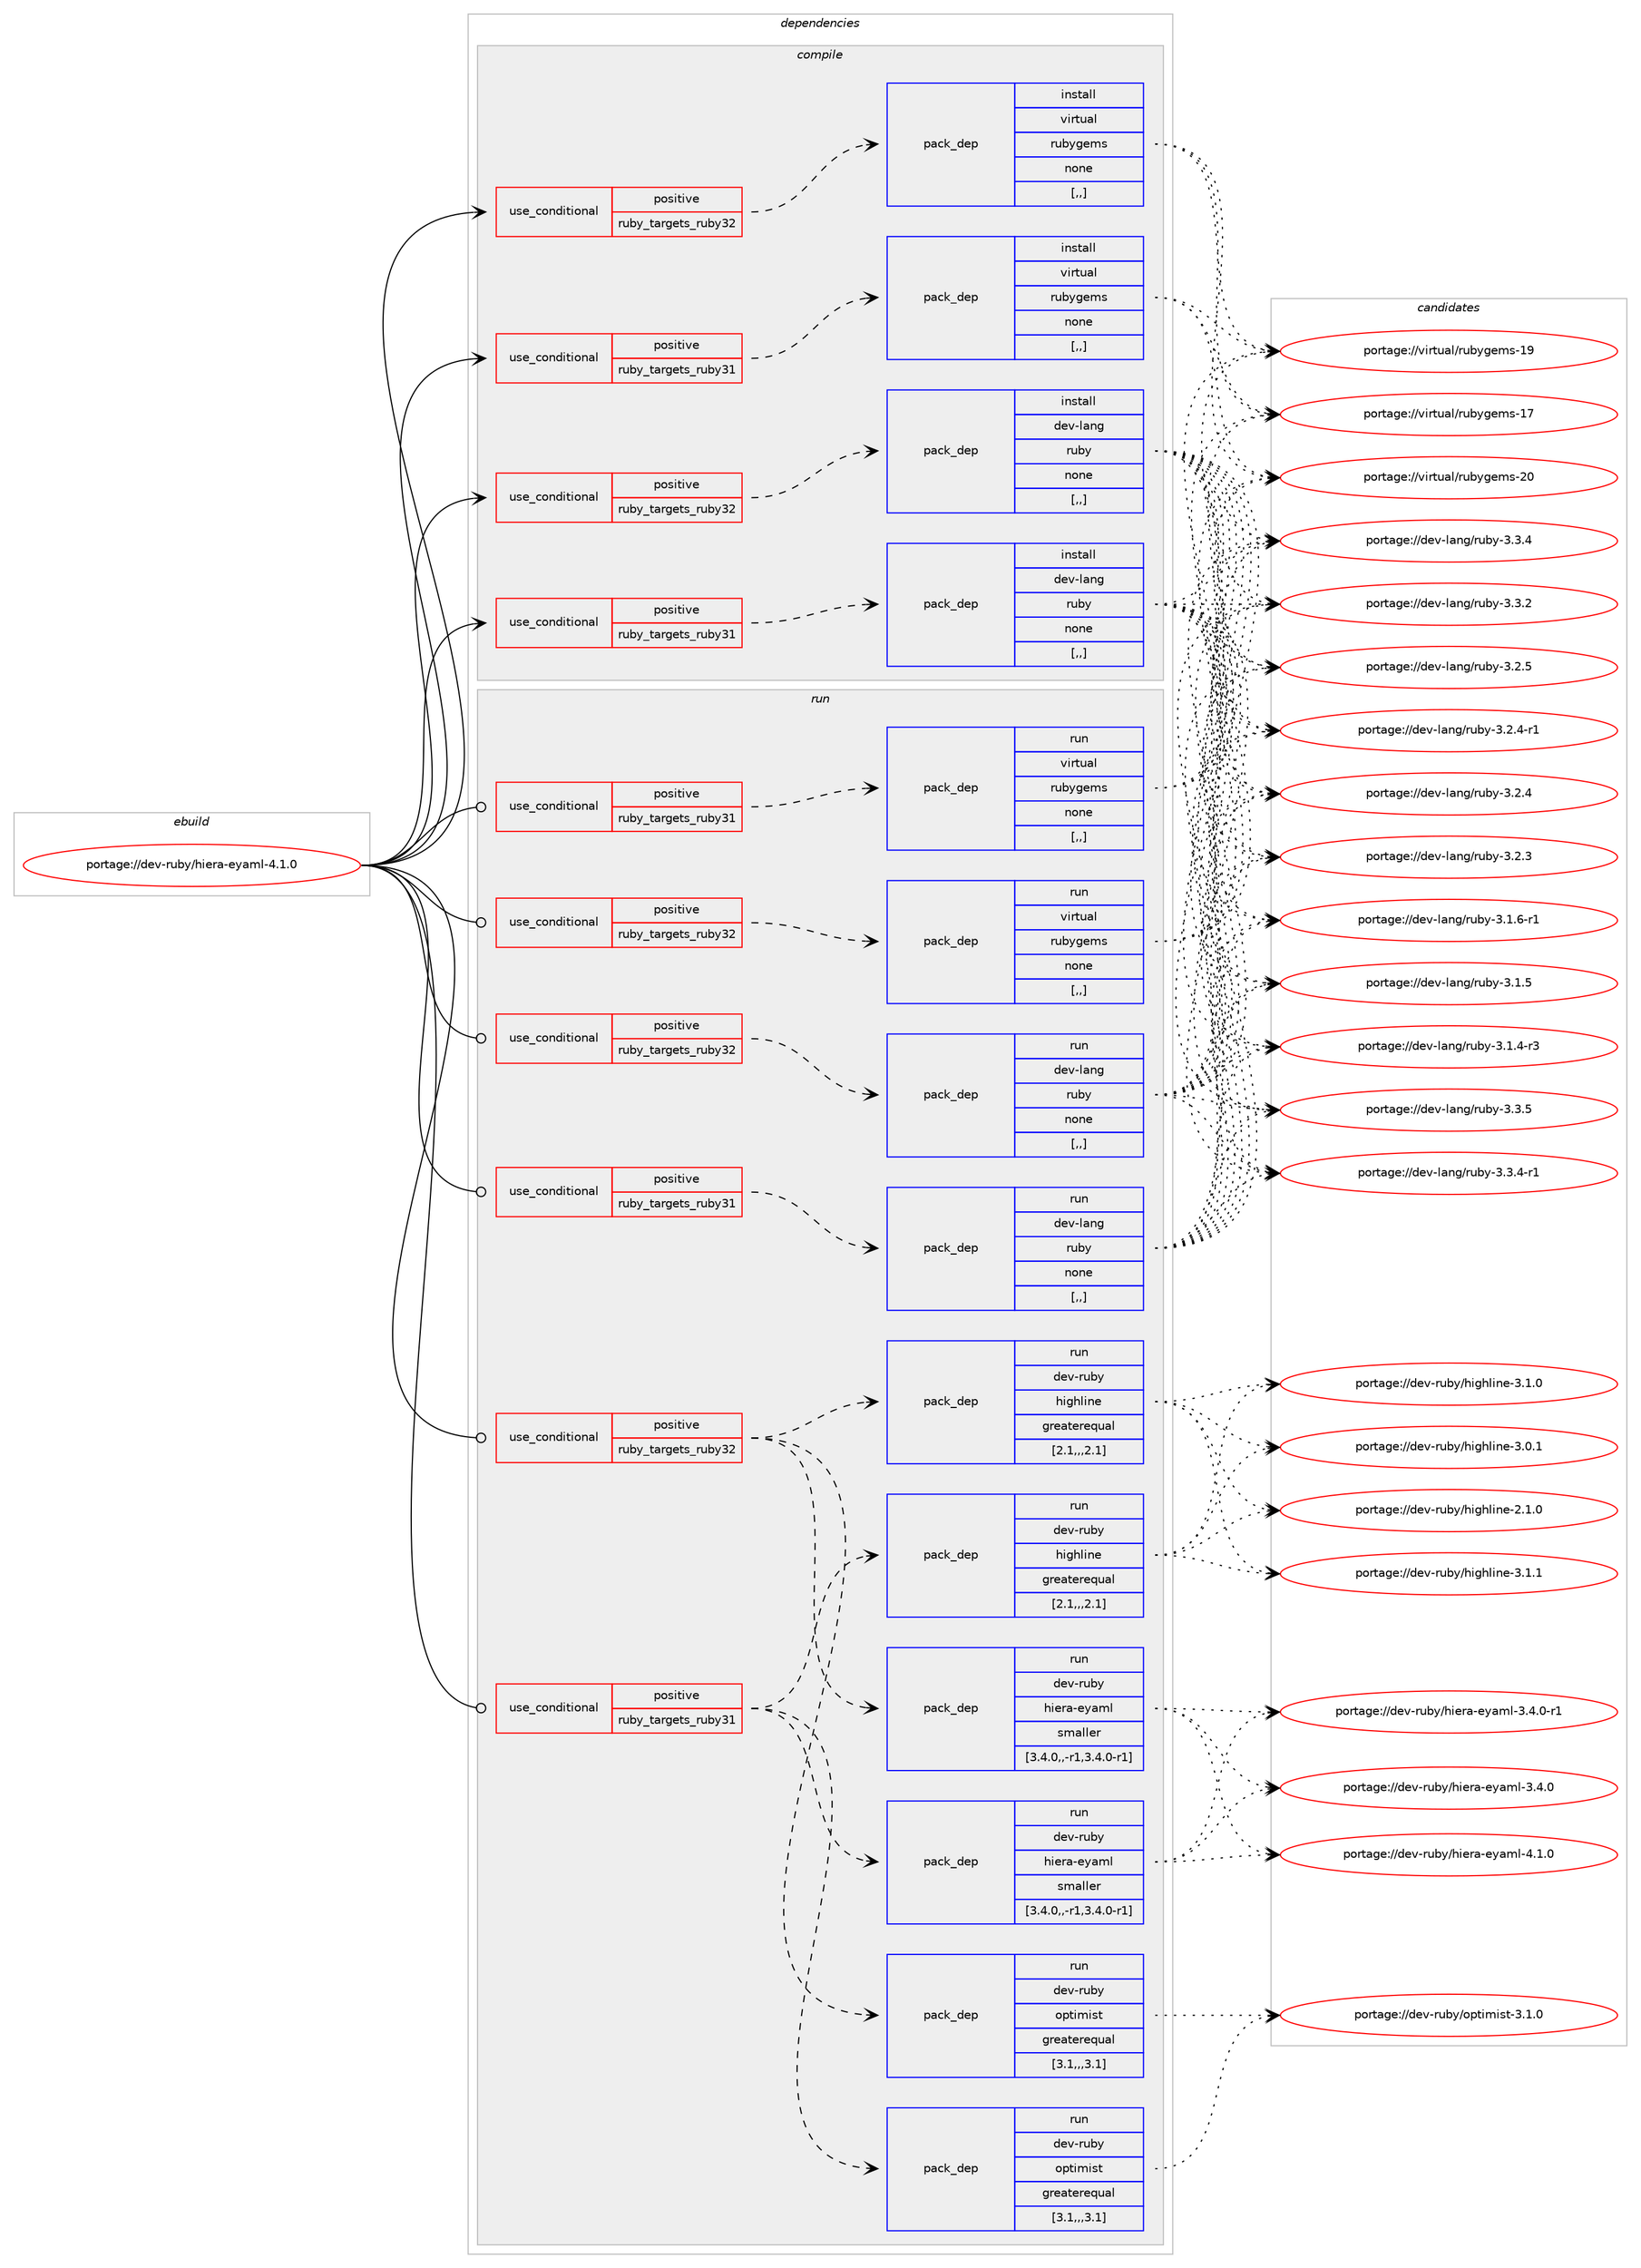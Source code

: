 digraph prolog {

# *************
# Graph options
# *************

newrank=true;
concentrate=true;
compound=true;
graph [rankdir=LR,fontname=Helvetica,fontsize=10,ranksep=1.5];#, ranksep=2.5, nodesep=0.2];
edge  [arrowhead=vee];
node  [fontname=Helvetica,fontsize=10];

# **********
# The ebuild
# **********

subgraph cluster_leftcol {
color=gray;
label=<<i>ebuild</i>>;
id [label="portage://dev-ruby/hiera-eyaml-4.1.0", color=red, width=4, href="../dev-ruby/hiera-eyaml-4.1.0.svg"];
}

# ****************
# The dependencies
# ****************

subgraph cluster_midcol {
color=gray;
label=<<i>dependencies</i>>;
subgraph cluster_compile {
fillcolor="#eeeeee";
style=filled;
label=<<i>compile</i>>;
subgraph cond179601 {
dependency681722 [label=<<TABLE BORDER="0" CELLBORDER="1" CELLSPACING="0" CELLPADDING="4"><TR><TD ROWSPAN="3" CELLPADDING="10">use_conditional</TD></TR><TR><TD>positive</TD></TR><TR><TD>ruby_targets_ruby31</TD></TR></TABLE>>, shape=none, color=red];
subgraph pack497198 {
dependency681723 [label=<<TABLE BORDER="0" CELLBORDER="1" CELLSPACING="0" CELLPADDING="4" WIDTH="220"><TR><TD ROWSPAN="6" CELLPADDING="30">pack_dep</TD></TR><TR><TD WIDTH="110">install</TD></TR><TR><TD>dev-lang</TD></TR><TR><TD>ruby</TD></TR><TR><TD>none</TD></TR><TR><TD>[,,]</TD></TR></TABLE>>, shape=none, color=blue];
}
dependency681722:e -> dependency681723:w [weight=20,style="dashed",arrowhead="vee"];
}
id:e -> dependency681722:w [weight=20,style="solid",arrowhead="vee"];
subgraph cond179602 {
dependency681724 [label=<<TABLE BORDER="0" CELLBORDER="1" CELLSPACING="0" CELLPADDING="4"><TR><TD ROWSPAN="3" CELLPADDING="10">use_conditional</TD></TR><TR><TD>positive</TD></TR><TR><TD>ruby_targets_ruby31</TD></TR></TABLE>>, shape=none, color=red];
subgraph pack497199 {
dependency681725 [label=<<TABLE BORDER="0" CELLBORDER="1" CELLSPACING="0" CELLPADDING="4" WIDTH="220"><TR><TD ROWSPAN="6" CELLPADDING="30">pack_dep</TD></TR><TR><TD WIDTH="110">install</TD></TR><TR><TD>virtual</TD></TR><TR><TD>rubygems</TD></TR><TR><TD>none</TD></TR><TR><TD>[,,]</TD></TR></TABLE>>, shape=none, color=blue];
}
dependency681724:e -> dependency681725:w [weight=20,style="dashed",arrowhead="vee"];
}
id:e -> dependency681724:w [weight=20,style="solid",arrowhead="vee"];
subgraph cond179603 {
dependency681726 [label=<<TABLE BORDER="0" CELLBORDER="1" CELLSPACING="0" CELLPADDING="4"><TR><TD ROWSPAN="3" CELLPADDING="10">use_conditional</TD></TR><TR><TD>positive</TD></TR><TR><TD>ruby_targets_ruby32</TD></TR></TABLE>>, shape=none, color=red];
subgraph pack497200 {
dependency681727 [label=<<TABLE BORDER="0" CELLBORDER="1" CELLSPACING="0" CELLPADDING="4" WIDTH="220"><TR><TD ROWSPAN="6" CELLPADDING="30">pack_dep</TD></TR><TR><TD WIDTH="110">install</TD></TR><TR><TD>dev-lang</TD></TR><TR><TD>ruby</TD></TR><TR><TD>none</TD></TR><TR><TD>[,,]</TD></TR></TABLE>>, shape=none, color=blue];
}
dependency681726:e -> dependency681727:w [weight=20,style="dashed",arrowhead="vee"];
}
id:e -> dependency681726:w [weight=20,style="solid",arrowhead="vee"];
subgraph cond179604 {
dependency681728 [label=<<TABLE BORDER="0" CELLBORDER="1" CELLSPACING="0" CELLPADDING="4"><TR><TD ROWSPAN="3" CELLPADDING="10">use_conditional</TD></TR><TR><TD>positive</TD></TR><TR><TD>ruby_targets_ruby32</TD></TR></TABLE>>, shape=none, color=red];
subgraph pack497201 {
dependency681729 [label=<<TABLE BORDER="0" CELLBORDER="1" CELLSPACING="0" CELLPADDING="4" WIDTH="220"><TR><TD ROWSPAN="6" CELLPADDING="30">pack_dep</TD></TR><TR><TD WIDTH="110">install</TD></TR><TR><TD>virtual</TD></TR><TR><TD>rubygems</TD></TR><TR><TD>none</TD></TR><TR><TD>[,,]</TD></TR></TABLE>>, shape=none, color=blue];
}
dependency681728:e -> dependency681729:w [weight=20,style="dashed",arrowhead="vee"];
}
id:e -> dependency681728:w [weight=20,style="solid",arrowhead="vee"];
}
subgraph cluster_compileandrun {
fillcolor="#eeeeee";
style=filled;
label=<<i>compile and run</i>>;
}
subgraph cluster_run {
fillcolor="#eeeeee";
style=filled;
label=<<i>run</i>>;
subgraph cond179605 {
dependency681730 [label=<<TABLE BORDER="0" CELLBORDER="1" CELLSPACING="0" CELLPADDING="4"><TR><TD ROWSPAN="3" CELLPADDING="10">use_conditional</TD></TR><TR><TD>positive</TD></TR><TR><TD>ruby_targets_ruby31</TD></TR></TABLE>>, shape=none, color=red];
subgraph pack497202 {
dependency681731 [label=<<TABLE BORDER="0" CELLBORDER="1" CELLSPACING="0" CELLPADDING="4" WIDTH="220"><TR><TD ROWSPAN="6" CELLPADDING="30">pack_dep</TD></TR><TR><TD WIDTH="110">run</TD></TR><TR><TD>dev-lang</TD></TR><TR><TD>ruby</TD></TR><TR><TD>none</TD></TR><TR><TD>[,,]</TD></TR></TABLE>>, shape=none, color=blue];
}
dependency681730:e -> dependency681731:w [weight=20,style="dashed",arrowhead="vee"];
}
id:e -> dependency681730:w [weight=20,style="solid",arrowhead="odot"];
subgraph cond179606 {
dependency681732 [label=<<TABLE BORDER="0" CELLBORDER="1" CELLSPACING="0" CELLPADDING="4"><TR><TD ROWSPAN="3" CELLPADDING="10">use_conditional</TD></TR><TR><TD>positive</TD></TR><TR><TD>ruby_targets_ruby31</TD></TR></TABLE>>, shape=none, color=red];
subgraph pack497203 {
dependency681733 [label=<<TABLE BORDER="0" CELLBORDER="1" CELLSPACING="0" CELLPADDING="4" WIDTH="220"><TR><TD ROWSPAN="6" CELLPADDING="30">pack_dep</TD></TR><TR><TD WIDTH="110">run</TD></TR><TR><TD>dev-ruby</TD></TR><TR><TD>highline</TD></TR><TR><TD>greaterequal</TD></TR><TR><TD>[2.1,,,2.1]</TD></TR></TABLE>>, shape=none, color=blue];
}
dependency681732:e -> dependency681733:w [weight=20,style="dashed",arrowhead="vee"];
subgraph pack497204 {
dependency681734 [label=<<TABLE BORDER="0" CELLBORDER="1" CELLSPACING="0" CELLPADDING="4" WIDTH="220"><TR><TD ROWSPAN="6" CELLPADDING="30">pack_dep</TD></TR><TR><TD WIDTH="110">run</TD></TR><TR><TD>dev-ruby</TD></TR><TR><TD>optimist</TD></TR><TR><TD>greaterequal</TD></TR><TR><TD>[3.1,,,3.1]</TD></TR></TABLE>>, shape=none, color=blue];
}
dependency681732:e -> dependency681734:w [weight=20,style="dashed",arrowhead="vee"];
subgraph pack497205 {
dependency681735 [label=<<TABLE BORDER="0" CELLBORDER="1" CELLSPACING="0" CELLPADDING="4" WIDTH="220"><TR><TD ROWSPAN="6" CELLPADDING="30">pack_dep</TD></TR><TR><TD WIDTH="110">run</TD></TR><TR><TD>dev-ruby</TD></TR><TR><TD>hiera-eyaml</TD></TR><TR><TD>smaller</TD></TR><TR><TD>[3.4.0,,-r1,3.4.0-r1]</TD></TR></TABLE>>, shape=none, color=blue];
}
dependency681732:e -> dependency681735:w [weight=20,style="dashed",arrowhead="vee"];
}
id:e -> dependency681732:w [weight=20,style="solid",arrowhead="odot"];
subgraph cond179607 {
dependency681736 [label=<<TABLE BORDER="0" CELLBORDER="1" CELLSPACING="0" CELLPADDING="4"><TR><TD ROWSPAN="3" CELLPADDING="10">use_conditional</TD></TR><TR><TD>positive</TD></TR><TR><TD>ruby_targets_ruby31</TD></TR></TABLE>>, shape=none, color=red];
subgraph pack497206 {
dependency681737 [label=<<TABLE BORDER="0" CELLBORDER="1" CELLSPACING="0" CELLPADDING="4" WIDTH="220"><TR><TD ROWSPAN="6" CELLPADDING="30">pack_dep</TD></TR><TR><TD WIDTH="110">run</TD></TR><TR><TD>virtual</TD></TR><TR><TD>rubygems</TD></TR><TR><TD>none</TD></TR><TR><TD>[,,]</TD></TR></TABLE>>, shape=none, color=blue];
}
dependency681736:e -> dependency681737:w [weight=20,style="dashed",arrowhead="vee"];
}
id:e -> dependency681736:w [weight=20,style="solid",arrowhead="odot"];
subgraph cond179608 {
dependency681738 [label=<<TABLE BORDER="0" CELLBORDER="1" CELLSPACING="0" CELLPADDING="4"><TR><TD ROWSPAN="3" CELLPADDING="10">use_conditional</TD></TR><TR><TD>positive</TD></TR><TR><TD>ruby_targets_ruby32</TD></TR></TABLE>>, shape=none, color=red];
subgraph pack497207 {
dependency681739 [label=<<TABLE BORDER="0" CELLBORDER="1" CELLSPACING="0" CELLPADDING="4" WIDTH="220"><TR><TD ROWSPAN="6" CELLPADDING="30">pack_dep</TD></TR><TR><TD WIDTH="110">run</TD></TR><TR><TD>dev-lang</TD></TR><TR><TD>ruby</TD></TR><TR><TD>none</TD></TR><TR><TD>[,,]</TD></TR></TABLE>>, shape=none, color=blue];
}
dependency681738:e -> dependency681739:w [weight=20,style="dashed",arrowhead="vee"];
}
id:e -> dependency681738:w [weight=20,style="solid",arrowhead="odot"];
subgraph cond179609 {
dependency681740 [label=<<TABLE BORDER="0" CELLBORDER="1" CELLSPACING="0" CELLPADDING="4"><TR><TD ROWSPAN="3" CELLPADDING="10">use_conditional</TD></TR><TR><TD>positive</TD></TR><TR><TD>ruby_targets_ruby32</TD></TR></TABLE>>, shape=none, color=red];
subgraph pack497208 {
dependency681741 [label=<<TABLE BORDER="0" CELLBORDER="1" CELLSPACING="0" CELLPADDING="4" WIDTH="220"><TR><TD ROWSPAN="6" CELLPADDING="30">pack_dep</TD></TR><TR><TD WIDTH="110">run</TD></TR><TR><TD>dev-ruby</TD></TR><TR><TD>highline</TD></TR><TR><TD>greaterequal</TD></TR><TR><TD>[2.1,,,2.1]</TD></TR></TABLE>>, shape=none, color=blue];
}
dependency681740:e -> dependency681741:w [weight=20,style="dashed",arrowhead="vee"];
subgraph pack497209 {
dependency681742 [label=<<TABLE BORDER="0" CELLBORDER="1" CELLSPACING="0" CELLPADDING="4" WIDTH="220"><TR><TD ROWSPAN="6" CELLPADDING="30">pack_dep</TD></TR><TR><TD WIDTH="110">run</TD></TR><TR><TD>dev-ruby</TD></TR><TR><TD>optimist</TD></TR><TR><TD>greaterequal</TD></TR><TR><TD>[3.1,,,3.1]</TD></TR></TABLE>>, shape=none, color=blue];
}
dependency681740:e -> dependency681742:w [weight=20,style="dashed",arrowhead="vee"];
subgraph pack497210 {
dependency681743 [label=<<TABLE BORDER="0" CELLBORDER="1" CELLSPACING="0" CELLPADDING="4" WIDTH="220"><TR><TD ROWSPAN="6" CELLPADDING="30">pack_dep</TD></TR><TR><TD WIDTH="110">run</TD></TR><TR><TD>dev-ruby</TD></TR><TR><TD>hiera-eyaml</TD></TR><TR><TD>smaller</TD></TR><TR><TD>[3.4.0,,-r1,3.4.0-r1]</TD></TR></TABLE>>, shape=none, color=blue];
}
dependency681740:e -> dependency681743:w [weight=20,style="dashed",arrowhead="vee"];
}
id:e -> dependency681740:w [weight=20,style="solid",arrowhead="odot"];
subgraph cond179610 {
dependency681744 [label=<<TABLE BORDER="0" CELLBORDER="1" CELLSPACING="0" CELLPADDING="4"><TR><TD ROWSPAN="3" CELLPADDING="10">use_conditional</TD></TR><TR><TD>positive</TD></TR><TR><TD>ruby_targets_ruby32</TD></TR></TABLE>>, shape=none, color=red];
subgraph pack497211 {
dependency681745 [label=<<TABLE BORDER="0" CELLBORDER="1" CELLSPACING="0" CELLPADDING="4" WIDTH="220"><TR><TD ROWSPAN="6" CELLPADDING="30">pack_dep</TD></TR><TR><TD WIDTH="110">run</TD></TR><TR><TD>virtual</TD></TR><TR><TD>rubygems</TD></TR><TR><TD>none</TD></TR><TR><TD>[,,]</TD></TR></TABLE>>, shape=none, color=blue];
}
dependency681744:e -> dependency681745:w [weight=20,style="dashed",arrowhead="vee"];
}
id:e -> dependency681744:w [weight=20,style="solid",arrowhead="odot"];
}
}

# **************
# The candidates
# **************

subgraph cluster_choices {
rank=same;
color=gray;
label=<<i>candidates</i>>;

subgraph choice497198 {
color=black;
nodesep=1;
choice10010111845108971101034711411798121455146514653 [label="portage://dev-lang/ruby-3.3.5", color=red, width=4,href="../dev-lang/ruby-3.3.5.svg"];
choice100101118451089711010347114117981214551465146524511449 [label="portage://dev-lang/ruby-3.3.4-r1", color=red, width=4,href="../dev-lang/ruby-3.3.4-r1.svg"];
choice10010111845108971101034711411798121455146514652 [label="portage://dev-lang/ruby-3.3.4", color=red, width=4,href="../dev-lang/ruby-3.3.4.svg"];
choice10010111845108971101034711411798121455146514650 [label="portage://dev-lang/ruby-3.3.2", color=red, width=4,href="../dev-lang/ruby-3.3.2.svg"];
choice10010111845108971101034711411798121455146504653 [label="portage://dev-lang/ruby-3.2.5", color=red, width=4,href="../dev-lang/ruby-3.2.5.svg"];
choice100101118451089711010347114117981214551465046524511449 [label="portage://dev-lang/ruby-3.2.4-r1", color=red, width=4,href="../dev-lang/ruby-3.2.4-r1.svg"];
choice10010111845108971101034711411798121455146504652 [label="portage://dev-lang/ruby-3.2.4", color=red, width=4,href="../dev-lang/ruby-3.2.4.svg"];
choice10010111845108971101034711411798121455146504651 [label="portage://dev-lang/ruby-3.2.3", color=red, width=4,href="../dev-lang/ruby-3.2.3.svg"];
choice100101118451089711010347114117981214551464946544511449 [label="portage://dev-lang/ruby-3.1.6-r1", color=red, width=4,href="../dev-lang/ruby-3.1.6-r1.svg"];
choice10010111845108971101034711411798121455146494653 [label="portage://dev-lang/ruby-3.1.5", color=red, width=4,href="../dev-lang/ruby-3.1.5.svg"];
choice100101118451089711010347114117981214551464946524511451 [label="portage://dev-lang/ruby-3.1.4-r3", color=red, width=4,href="../dev-lang/ruby-3.1.4-r3.svg"];
dependency681723:e -> choice10010111845108971101034711411798121455146514653:w [style=dotted,weight="100"];
dependency681723:e -> choice100101118451089711010347114117981214551465146524511449:w [style=dotted,weight="100"];
dependency681723:e -> choice10010111845108971101034711411798121455146514652:w [style=dotted,weight="100"];
dependency681723:e -> choice10010111845108971101034711411798121455146514650:w [style=dotted,weight="100"];
dependency681723:e -> choice10010111845108971101034711411798121455146504653:w [style=dotted,weight="100"];
dependency681723:e -> choice100101118451089711010347114117981214551465046524511449:w [style=dotted,weight="100"];
dependency681723:e -> choice10010111845108971101034711411798121455146504652:w [style=dotted,weight="100"];
dependency681723:e -> choice10010111845108971101034711411798121455146504651:w [style=dotted,weight="100"];
dependency681723:e -> choice100101118451089711010347114117981214551464946544511449:w [style=dotted,weight="100"];
dependency681723:e -> choice10010111845108971101034711411798121455146494653:w [style=dotted,weight="100"];
dependency681723:e -> choice100101118451089711010347114117981214551464946524511451:w [style=dotted,weight="100"];
}
subgraph choice497199 {
color=black;
nodesep=1;
choice118105114116117971084711411798121103101109115455048 [label="portage://virtual/rubygems-20", color=red, width=4,href="../virtual/rubygems-20.svg"];
choice118105114116117971084711411798121103101109115454957 [label="portage://virtual/rubygems-19", color=red, width=4,href="../virtual/rubygems-19.svg"];
choice118105114116117971084711411798121103101109115454955 [label="portage://virtual/rubygems-17", color=red, width=4,href="../virtual/rubygems-17.svg"];
dependency681725:e -> choice118105114116117971084711411798121103101109115455048:w [style=dotted,weight="100"];
dependency681725:e -> choice118105114116117971084711411798121103101109115454957:w [style=dotted,weight="100"];
dependency681725:e -> choice118105114116117971084711411798121103101109115454955:w [style=dotted,weight="100"];
}
subgraph choice497200 {
color=black;
nodesep=1;
choice10010111845108971101034711411798121455146514653 [label="portage://dev-lang/ruby-3.3.5", color=red, width=4,href="../dev-lang/ruby-3.3.5.svg"];
choice100101118451089711010347114117981214551465146524511449 [label="portage://dev-lang/ruby-3.3.4-r1", color=red, width=4,href="../dev-lang/ruby-3.3.4-r1.svg"];
choice10010111845108971101034711411798121455146514652 [label="portage://dev-lang/ruby-3.3.4", color=red, width=4,href="../dev-lang/ruby-3.3.4.svg"];
choice10010111845108971101034711411798121455146514650 [label="portage://dev-lang/ruby-3.3.2", color=red, width=4,href="../dev-lang/ruby-3.3.2.svg"];
choice10010111845108971101034711411798121455146504653 [label="portage://dev-lang/ruby-3.2.5", color=red, width=4,href="../dev-lang/ruby-3.2.5.svg"];
choice100101118451089711010347114117981214551465046524511449 [label="portage://dev-lang/ruby-3.2.4-r1", color=red, width=4,href="../dev-lang/ruby-3.2.4-r1.svg"];
choice10010111845108971101034711411798121455146504652 [label="portage://dev-lang/ruby-3.2.4", color=red, width=4,href="../dev-lang/ruby-3.2.4.svg"];
choice10010111845108971101034711411798121455146504651 [label="portage://dev-lang/ruby-3.2.3", color=red, width=4,href="../dev-lang/ruby-3.2.3.svg"];
choice100101118451089711010347114117981214551464946544511449 [label="portage://dev-lang/ruby-3.1.6-r1", color=red, width=4,href="../dev-lang/ruby-3.1.6-r1.svg"];
choice10010111845108971101034711411798121455146494653 [label="portage://dev-lang/ruby-3.1.5", color=red, width=4,href="../dev-lang/ruby-3.1.5.svg"];
choice100101118451089711010347114117981214551464946524511451 [label="portage://dev-lang/ruby-3.1.4-r3", color=red, width=4,href="../dev-lang/ruby-3.1.4-r3.svg"];
dependency681727:e -> choice10010111845108971101034711411798121455146514653:w [style=dotted,weight="100"];
dependency681727:e -> choice100101118451089711010347114117981214551465146524511449:w [style=dotted,weight="100"];
dependency681727:e -> choice10010111845108971101034711411798121455146514652:w [style=dotted,weight="100"];
dependency681727:e -> choice10010111845108971101034711411798121455146514650:w [style=dotted,weight="100"];
dependency681727:e -> choice10010111845108971101034711411798121455146504653:w [style=dotted,weight="100"];
dependency681727:e -> choice100101118451089711010347114117981214551465046524511449:w [style=dotted,weight="100"];
dependency681727:e -> choice10010111845108971101034711411798121455146504652:w [style=dotted,weight="100"];
dependency681727:e -> choice10010111845108971101034711411798121455146504651:w [style=dotted,weight="100"];
dependency681727:e -> choice100101118451089711010347114117981214551464946544511449:w [style=dotted,weight="100"];
dependency681727:e -> choice10010111845108971101034711411798121455146494653:w [style=dotted,weight="100"];
dependency681727:e -> choice100101118451089711010347114117981214551464946524511451:w [style=dotted,weight="100"];
}
subgraph choice497201 {
color=black;
nodesep=1;
choice118105114116117971084711411798121103101109115455048 [label="portage://virtual/rubygems-20", color=red, width=4,href="../virtual/rubygems-20.svg"];
choice118105114116117971084711411798121103101109115454957 [label="portage://virtual/rubygems-19", color=red, width=4,href="../virtual/rubygems-19.svg"];
choice118105114116117971084711411798121103101109115454955 [label="portage://virtual/rubygems-17", color=red, width=4,href="../virtual/rubygems-17.svg"];
dependency681729:e -> choice118105114116117971084711411798121103101109115455048:w [style=dotted,weight="100"];
dependency681729:e -> choice118105114116117971084711411798121103101109115454957:w [style=dotted,weight="100"];
dependency681729:e -> choice118105114116117971084711411798121103101109115454955:w [style=dotted,weight="100"];
}
subgraph choice497202 {
color=black;
nodesep=1;
choice10010111845108971101034711411798121455146514653 [label="portage://dev-lang/ruby-3.3.5", color=red, width=4,href="../dev-lang/ruby-3.3.5.svg"];
choice100101118451089711010347114117981214551465146524511449 [label="portage://dev-lang/ruby-3.3.4-r1", color=red, width=4,href="../dev-lang/ruby-3.3.4-r1.svg"];
choice10010111845108971101034711411798121455146514652 [label="portage://dev-lang/ruby-3.3.4", color=red, width=4,href="../dev-lang/ruby-3.3.4.svg"];
choice10010111845108971101034711411798121455146514650 [label="portage://dev-lang/ruby-3.3.2", color=red, width=4,href="../dev-lang/ruby-3.3.2.svg"];
choice10010111845108971101034711411798121455146504653 [label="portage://dev-lang/ruby-3.2.5", color=red, width=4,href="../dev-lang/ruby-3.2.5.svg"];
choice100101118451089711010347114117981214551465046524511449 [label="portage://dev-lang/ruby-3.2.4-r1", color=red, width=4,href="../dev-lang/ruby-3.2.4-r1.svg"];
choice10010111845108971101034711411798121455146504652 [label="portage://dev-lang/ruby-3.2.4", color=red, width=4,href="../dev-lang/ruby-3.2.4.svg"];
choice10010111845108971101034711411798121455146504651 [label="portage://dev-lang/ruby-3.2.3", color=red, width=4,href="../dev-lang/ruby-3.2.3.svg"];
choice100101118451089711010347114117981214551464946544511449 [label="portage://dev-lang/ruby-3.1.6-r1", color=red, width=4,href="../dev-lang/ruby-3.1.6-r1.svg"];
choice10010111845108971101034711411798121455146494653 [label="portage://dev-lang/ruby-3.1.5", color=red, width=4,href="../dev-lang/ruby-3.1.5.svg"];
choice100101118451089711010347114117981214551464946524511451 [label="portage://dev-lang/ruby-3.1.4-r3", color=red, width=4,href="../dev-lang/ruby-3.1.4-r3.svg"];
dependency681731:e -> choice10010111845108971101034711411798121455146514653:w [style=dotted,weight="100"];
dependency681731:e -> choice100101118451089711010347114117981214551465146524511449:w [style=dotted,weight="100"];
dependency681731:e -> choice10010111845108971101034711411798121455146514652:w [style=dotted,weight="100"];
dependency681731:e -> choice10010111845108971101034711411798121455146514650:w [style=dotted,weight="100"];
dependency681731:e -> choice10010111845108971101034711411798121455146504653:w [style=dotted,weight="100"];
dependency681731:e -> choice100101118451089711010347114117981214551465046524511449:w [style=dotted,weight="100"];
dependency681731:e -> choice10010111845108971101034711411798121455146504652:w [style=dotted,weight="100"];
dependency681731:e -> choice10010111845108971101034711411798121455146504651:w [style=dotted,weight="100"];
dependency681731:e -> choice100101118451089711010347114117981214551464946544511449:w [style=dotted,weight="100"];
dependency681731:e -> choice10010111845108971101034711411798121455146494653:w [style=dotted,weight="100"];
dependency681731:e -> choice100101118451089711010347114117981214551464946524511451:w [style=dotted,weight="100"];
}
subgraph choice497203 {
color=black;
nodesep=1;
choice100101118451141179812147104105103104108105110101455146494649 [label="portage://dev-ruby/highline-3.1.1", color=red, width=4,href="../dev-ruby/highline-3.1.1.svg"];
choice100101118451141179812147104105103104108105110101455146494648 [label="portage://dev-ruby/highline-3.1.0", color=red, width=4,href="../dev-ruby/highline-3.1.0.svg"];
choice100101118451141179812147104105103104108105110101455146484649 [label="portage://dev-ruby/highline-3.0.1", color=red, width=4,href="../dev-ruby/highline-3.0.1.svg"];
choice100101118451141179812147104105103104108105110101455046494648 [label="portage://dev-ruby/highline-2.1.0", color=red, width=4,href="../dev-ruby/highline-2.1.0.svg"];
dependency681733:e -> choice100101118451141179812147104105103104108105110101455146494649:w [style=dotted,weight="100"];
dependency681733:e -> choice100101118451141179812147104105103104108105110101455146494648:w [style=dotted,weight="100"];
dependency681733:e -> choice100101118451141179812147104105103104108105110101455146484649:w [style=dotted,weight="100"];
dependency681733:e -> choice100101118451141179812147104105103104108105110101455046494648:w [style=dotted,weight="100"];
}
subgraph choice497204 {
color=black;
nodesep=1;
choice100101118451141179812147111112116105109105115116455146494648 [label="portage://dev-ruby/optimist-3.1.0", color=red, width=4,href="../dev-ruby/optimist-3.1.0.svg"];
dependency681734:e -> choice100101118451141179812147111112116105109105115116455146494648:w [style=dotted,weight="100"];
}
subgraph choice497205 {
color=black;
nodesep=1;
choice100101118451141179812147104105101114974510112197109108455246494648 [label="portage://dev-ruby/hiera-eyaml-4.1.0", color=red, width=4,href="../dev-ruby/hiera-eyaml-4.1.0.svg"];
choice1001011184511411798121471041051011149745101121971091084551465246484511449 [label="portage://dev-ruby/hiera-eyaml-3.4.0-r1", color=red, width=4,href="../dev-ruby/hiera-eyaml-3.4.0-r1.svg"];
choice100101118451141179812147104105101114974510112197109108455146524648 [label="portage://dev-ruby/hiera-eyaml-3.4.0", color=red, width=4,href="../dev-ruby/hiera-eyaml-3.4.0.svg"];
dependency681735:e -> choice100101118451141179812147104105101114974510112197109108455246494648:w [style=dotted,weight="100"];
dependency681735:e -> choice1001011184511411798121471041051011149745101121971091084551465246484511449:w [style=dotted,weight="100"];
dependency681735:e -> choice100101118451141179812147104105101114974510112197109108455146524648:w [style=dotted,weight="100"];
}
subgraph choice497206 {
color=black;
nodesep=1;
choice118105114116117971084711411798121103101109115455048 [label="portage://virtual/rubygems-20", color=red, width=4,href="../virtual/rubygems-20.svg"];
choice118105114116117971084711411798121103101109115454957 [label="portage://virtual/rubygems-19", color=red, width=4,href="../virtual/rubygems-19.svg"];
choice118105114116117971084711411798121103101109115454955 [label="portage://virtual/rubygems-17", color=red, width=4,href="../virtual/rubygems-17.svg"];
dependency681737:e -> choice118105114116117971084711411798121103101109115455048:w [style=dotted,weight="100"];
dependency681737:e -> choice118105114116117971084711411798121103101109115454957:w [style=dotted,weight="100"];
dependency681737:e -> choice118105114116117971084711411798121103101109115454955:w [style=dotted,weight="100"];
}
subgraph choice497207 {
color=black;
nodesep=1;
choice10010111845108971101034711411798121455146514653 [label="portage://dev-lang/ruby-3.3.5", color=red, width=4,href="../dev-lang/ruby-3.3.5.svg"];
choice100101118451089711010347114117981214551465146524511449 [label="portage://dev-lang/ruby-3.3.4-r1", color=red, width=4,href="../dev-lang/ruby-3.3.4-r1.svg"];
choice10010111845108971101034711411798121455146514652 [label="portage://dev-lang/ruby-3.3.4", color=red, width=4,href="../dev-lang/ruby-3.3.4.svg"];
choice10010111845108971101034711411798121455146514650 [label="portage://dev-lang/ruby-3.3.2", color=red, width=4,href="../dev-lang/ruby-3.3.2.svg"];
choice10010111845108971101034711411798121455146504653 [label="portage://dev-lang/ruby-3.2.5", color=red, width=4,href="../dev-lang/ruby-3.2.5.svg"];
choice100101118451089711010347114117981214551465046524511449 [label="portage://dev-lang/ruby-3.2.4-r1", color=red, width=4,href="../dev-lang/ruby-3.2.4-r1.svg"];
choice10010111845108971101034711411798121455146504652 [label="portage://dev-lang/ruby-3.2.4", color=red, width=4,href="../dev-lang/ruby-3.2.4.svg"];
choice10010111845108971101034711411798121455146504651 [label="portage://dev-lang/ruby-3.2.3", color=red, width=4,href="../dev-lang/ruby-3.2.3.svg"];
choice100101118451089711010347114117981214551464946544511449 [label="portage://dev-lang/ruby-3.1.6-r1", color=red, width=4,href="../dev-lang/ruby-3.1.6-r1.svg"];
choice10010111845108971101034711411798121455146494653 [label="portage://dev-lang/ruby-3.1.5", color=red, width=4,href="../dev-lang/ruby-3.1.5.svg"];
choice100101118451089711010347114117981214551464946524511451 [label="portage://dev-lang/ruby-3.1.4-r3", color=red, width=4,href="../dev-lang/ruby-3.1.4-r3.svg"];
dependency681739:e -> choice10010111845108971101034711411798121455146514653:w [style=dotted,weight="100"];
dependency681739:e -> choice100101118451089711010347114117981214551465146524511449:w [style=dotted,weight="100"];
dependency681739:e -> choice10010111845108971101034711411798121455146514652:w [style=dotted,weight="100"];
dependency681739:e -> choice10010111845108971101034711411798121455146514650:w [style=dotted,weight="100"];
dependency681739:e -> choice10010111845108971101034711411798121455146504653:w [style=dotted,weight="100"];
dependency681739:e -> choice100101118451089711010347114117981214551465046524511449:w [style=dotted,weight="100"];
dependency681739:e -> choice10010111845108971101034711411798121455146504652:w [style=dotted,weight="100"];
dependency681739:e -> choice10010111845108971101034711411798121455146504651:w [style=dotted,weight="100"];
dependency681739:e -> choice100101118451089711010347114117981214551464946544511449:w [style=dotted,weight="100"];
dependency681739:e -> choice10010111845108971101034711411798121455146494653:w [style=dotted,weight="100"];
dependency681739:e -> choice100101118451089711010347114117981214551464946524511451:w [style=dotted,weight="100"];
}
subgraph choice497208 {
color=black;
nodesep=1;
choice100101118451141179812147104105103104108105110101455146494649 [label="portage://dev-ruby/highline-3.1.1", color=red, width=4,href="../dev-ruby/highline-3.1.1.svg"];
choice100101118451141179812147104105103104108105110101455146494648 [label="portage://dev-ruby/highline-3.1.0", color=red, width=4,href="../dev-ruby/highline-3.1.0.svg"];
choice100101118451141179812147104105103104108105110101455146484649 [label="portage://dev-ruby/highline-3.0.1", color=red, width=4,href="../dev-ruby/highline-3.0.1.svg"];
choice100101118451141179812147104105103104108105110101455046494648 [label="portage://dev-ruby/highline-2.1.0", color=red, width=4,href="../dev-ruby/highline-2.1.0.svg"];
dependency681741:e -> choice100101118451141179812147104105103104108105110101455146494649:w [style=dotted,weight="100"];
dependency681741:e -> choice100101118451141179812147104105103104108105110101455146494648:w [style=dotted,weight="100"];
dependency681741:e -> choice100101118451141179812147104105103104108105110101455146484649:w [style=dotted,weight="100"];
dependency681741:e -> choice100101118451141179812147104105103104108105110101455046494648:w [style=dotted,weight="100"];
}
subgraph choice497209 {
color=black;
nodesep=1;
choice100101118451141179812147111112116105109105115116455146494648 [label="portage://dev-ruby/optimist-3.1.0", color=red, width=4,href="../dev-ruby/optimist-3.1.0.svg"];
dependency681742:e -> choice100101118451141179812147111112116105109105115116455146494648:w [style=dotted,weight="100"];
}
subgraph choice497210 {
color=black;
nodesep=1;
choice100101118451141179812147104105101114974510112197109108455246494648 [label="portage://dev-ruby/hiera-eyaml-4.1.0", color=red, width=4,href="../dev-ruby/hiera-eyaml-4.1.0.svg"];
choice1001011184511411798121471041051011149745101121971091084551465246484511449 [label="portage://dev-ruby/hiera-eyaml-3.4.0-r1", color=red, width=4,href="../dev-ruby/hiera-eyaml-3.4.0-r1.svg"];
choice100101118451141179812147104105101114974510112197109108455146524648 [label="portage://dev-ruby/hiera-eyaml-3.4.0", color=red, width=4,href="../dev-ruby/hiera-eyaml-3.4.0.svg"];
dependency681743:e -> choice100101118451141179812147104105101114974510112197109108455246494648:w [style=dotted,weight="100"];
dependency681743:e -> choice1001011184511411798121471041051011149745101121971091084551465246484511449:w [style=dotted,weight="100"];
dependency681743:e -> choice100101118451141179812147104105101114974510112197109108455146524648:w [style=dotted,weight="100"];
}
subgraph choice497211 {
color=black;
nodesep=1;
choice118105114116117971084711411798121103101109115455048 [label="portage://virtual/rubygems-20", color=red, width=4,href="../virtual/rubygems-20.svg"];
choice118105114116117971084711411798121103101109115454957 [label="portage://virtual/rubygems-19", color=red, width=4,href="../virtual/rubygems-19.svg"];
choice118105114116117971084711411798121103101109115454955 [label="portage://virtual/rubygems-17", color=red, width=4,href="../virtual/rubygems-17.svg"];
dependency681745:e -> choice118105114116117971084711411798121103101109115455048:w [style=dotted,weight="100"];
dependency681745:e -> choice118105114116117971084711411798121103101109115454957:w [style=dotted,weight="100"];
dependency681745:e -> choice118105114116117971084711411798121103101109115454955:w [style=dotted,weight="100"];
}
}

}

